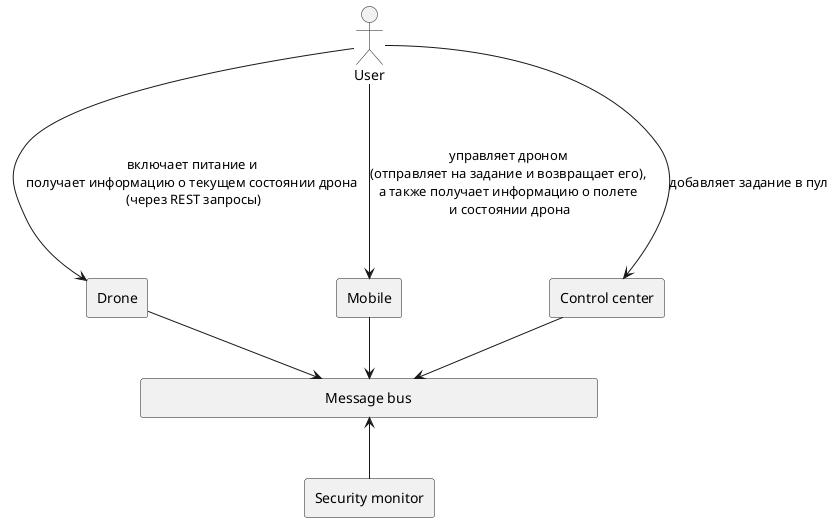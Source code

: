 @startuml


rectangle Drone
rectangle Mobile
rectangle "Control center" as cc
rectangle "\t\t\t\t\t\tMessage bus\t\t\t\t\t\t\t" as kafka
rectangle "Security monitor" as monitor

:User: ---> Drone: включает питание и \nполучает информацию о текущем состоянии дрона \n(через REST запросы)
:User: ---> Mobile: управляет дроном \n(отправляет на задание и возвращает его), \nа также получает информацию о полете \nи состоянии дрона
:User: ---> cc: добавляет задание в пул

Drone -down-> kafka
Mobile -down-> kafka
cc -down-> kafka
monitor -up-> kafka


@enduml
